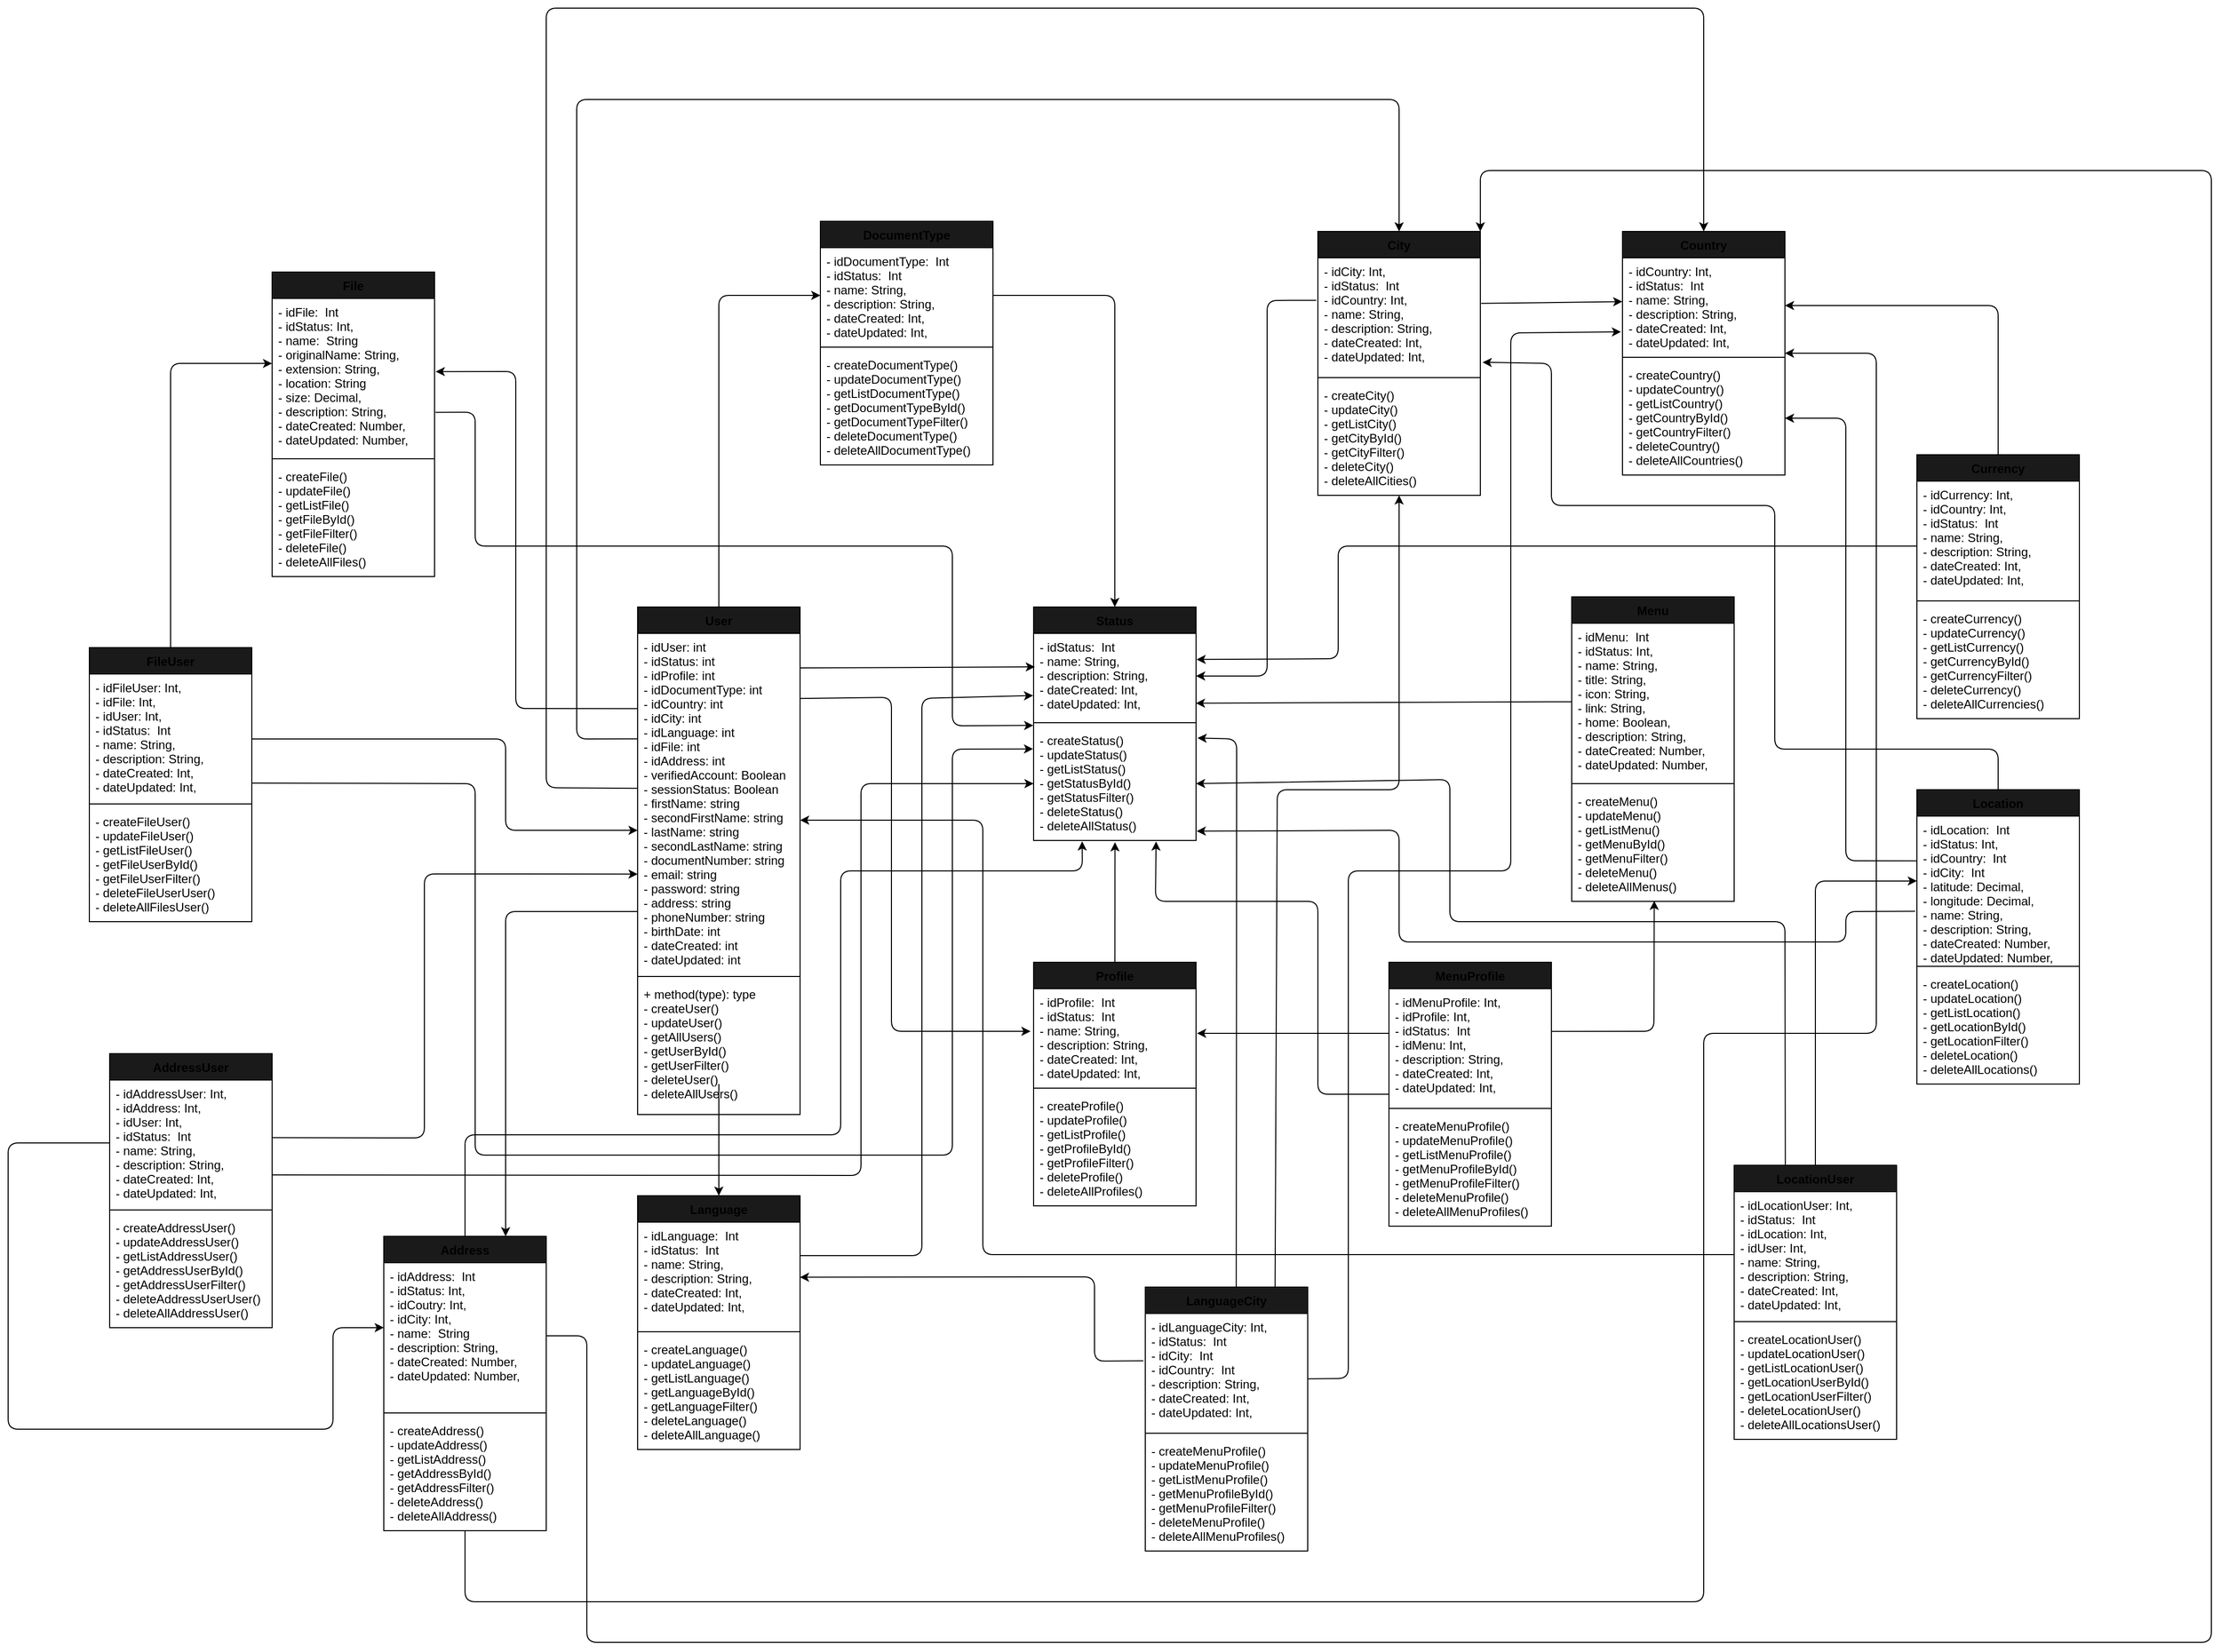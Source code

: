 <mxfile>
    <diagram id="y1vHscILCm9MetW-U-uc" name="Página-1">
        <mxGraphModel dx="20955" dy="-1438" grid="1" gridSize="10" guides="1" tooltips="1" connect="1" arrows="1" fold="0" page="1" pageScale="1" pageWidth="5000" pageHeight="2000" math="0" shadow="0">
            <root>
                <mxCell id="0"/>
                <mxCell id="1" parent="0"/>
                <mxCell id="102" style="edgeStyle=none;html=1;entryX=0;entryY=0.5;entryDx=0;entryDy=0;" parent="1" source="72" target="99" edge="1">
                    <mxGeometry relative="1" as="geometry">
                        <Array as="points">
                            <mxPoint x="-18870" y="2433"/>
                        </Array>
                    </mxGeometry>
                </mxCell>
                <mxCell id="72" value="User" style="swimlane;fontStyle=1;align=center;verticalAlign=top;childLayout=stackLayout;horizontal=1;startSize=26;horizontalStack=0;resizeParent=1;resizeParentMax=0;resizeLast=0;collapsible=1;marginBottom=0;fillColor=#1A1A1A;" parent="1" vertex="1">
                    <mxGeometry x="-18950" y="2740" width="160" height="500" as="geometry">
                        <mxRectangle x="-19770" y="2180" width="70" height="30" as="alternateBounds"/>
                    </mxGeometry>
                </mxCell>
                <mxCell id="73" value="- idUser: int&#10;- idStatus: int&#10;- idProfile: int&#10;- idDocumentType: int&#10;- idCountry: int&#10;- idCity: int&#10;- idLanguage: int&#10;- idFile: int&#10;- idAddress: int&#10;- verifiedAccount: Boolean&#10;- sessionStatus: Boolean&#10;- firstName: string&#10;- secondFirstName: string&#10;- lastName: string&#10;- secondLastName: string&#10;- documentNumber: string&#10;- email: string&#10;- password: string&#10;- address: string&#10;- phoneNumber: string&#10;- birthDate: int&#10;- dateCreated: int&#10;- dateUpdated: int" style="text;strokeColor=none;fillColor=none;align=left;verticalAlign=top;spacingLeft=4;spacingRight=4;overflow=hidden;rotatable=0;points=[[0,0.5],[1,0.5]];portConstraint=eastwest;" parent="72" vertex="1">
                    <mxGeometry y="26" width="160" height="334" as="geometry"/>
                </mxCell>
                <mxCell id="74" value="" style="line;strokeWidth=1;fillColor=none;align=left;verticalAlign=middle;spacingTop=-1;spacingLeft=3;spacingRight=3;rotatable=0;labelPosition=right;points=[];portConstraint=eastwest;strokeColor=inherit;" parent="72" vertex="1">
                    <mxGeometry y="360" width="160" height="8" as="geometry"/>
                </mxCell>
                <mxCell id="75" value="+ method(type): type&#10;- createUser()&#10;- updateUser()&#10;- getAllUsers()&#10;- getUserById()&#10;- getUserFilter()&#10;- deleteUser()&#10;- deleteAllUsers()" style="text;strokeColor=none;fillColor=none;align=left;verticalAlign=top;spacingLeft=4;spacingRight=4;overflow=hidden;rotatable=0;points=[[0,0.5],[1,0.5]];portConstraint=eastwest;" parent="72" vertex="1">
                    <mxGeometry y="368" width="160" height="132" as="geometry"/>
                </mxCell>
                <mxCell id="85" value="Status" style="swimlane;fontStyle=1;align=center;verticalAlign=top;childLayout=stackLayout;horizontal=1;startSize=26;horizontalStack=0;resizeParent=1;resizeParentMax=0;resizeLast=0;collapsible=1;marginBottom=0;fillColor=#1A1A1A;" parent="1" vertex="1">
                    <mxGeometry x="-18560" y="2740" width="160" height="230" as="geometry"/>
                </mxCell>
                <mxCell id="86" value="- idStatus:  Int&#10;- name: String, &#10;- description: String,&#10;- dateCreated: Int, &#10;- dateUpdated: Int," style="text;strokeColor=none;fillColor=none;align=left;verticalAlign=top;spacingLeft=4;spacingRight=4;overflow=hidden;rotatable=0;points=[[0,0.5],[1,0.5]];portConstraint=eastwest;" parent="85" vertex="1">
                    <mxGeometry y="26" width="160" height="84" as="geometry"/>
                </mxCell>
                <mxCell id="87" value="" style="line;strokeWidth=1;fillColor=none;align=left;verticalAlign=middle;spacingTop=-1;spacingLeft=3;spacingRight=3;rotatable=0;labelPosition=right;points=[];portConstraint=eastwest;strokeColor=inherit;" parent="85" vertex="1">
                    <mxGeometry y="110" width="160" height="8" as="geometry"/>
                </mxCell>
                <mxCell id="88" value="- createStatus()&#10;- updateStatus()&#10;- getListStatus()&#10;- getStatusById()&#10;- getStatusFilter()&#10;- deleteStatus()&#10;- deleteAllStatus()" style="text;strokeColor=none;fillColor=none;align=left;verticalAlign=top;spacingLeft=4;spacingRight=4;overflow=hidden;rotatable=0;points=[[0,0.5],[1,0.5]];portConstraint=eastwest;" parent="85" vertex="1">
                    <mxGeometry y="118" width="160" height="112" as="geometry"/>
                </mxCell>
                <mxCell id="91" style="edgeStyle=none;html=1;entryX=0.008;entryY=0.393;entryDx=0;entryDy=0;entryPerimeter=0;" parent="1" target="86" edge="1">
                    <mxGeometry relative="1" as="geometry">
                        <mxPoint x="-18790" y="2800" as="sourcePoint"/>
                        <Array as="points"/>
                    </mxGeometry>
                </mxCell>
                <mxCell id="97" style="edgeStyle=none;html=1;entryX=0.501;entryY=1.016;entryDx=0;entryDy=0;entryPerimeter=0;" parent="1" source="92" target="88" edge="1">
                    <mxGeometry relative="1" as="geometry"/>
                </mxCell>
                <mxCell id="92" value="Profile" style="swimlane;fontStyle=1;align=center;verticalAlign=top;childLayout=stackLayout;horizontal=1;startSize=26;horizontalStack=0;resizeParent=1;resizeParentMax=0;resizeLast=0;collapsible=1;marginBottom=0;fillColor=#1A1A1A;" parent="1" vertex="1">
                    <mxGeometry x="-18560" y="3090" width="160" height="240" as="geometry"/>
                </mxCell>
                <mxCell id="93" value="- idProfile:  Int&#10;- idStatus:  Int&#10;- name: String, &#10;- description: String,&#10;- dateCreated: Int, &#10;- dateUpdated: Int," style="text;strokeColor=none;fillColor=none;align=left;verticalAlign=top;spacingLeft=4;spacingRight=4;overflow=hidden;rotatable=0;points=[[0,0.5],[1,0.5]];portConstraint=eastwest;" parent="92" vertex="1">
                    <mxGeometry y="26" width="160" height="94" as="geometry"/>
                </mxCell>
                <mxCell id="94" value="" style="line;strokeWidth=1;fillColor=none;align=left;verticalAlign=middle;spacingTop=-1;spacingLeft=3;spacingRight=3;rotatable=0;labelPosition=right;points=[];portConstraint=eastwest;strokeColor=inherit;" parent="92" vertex="1">
                    <mxGeometry y="120" width="160" height="8" as="geometry"/>
                </mxCell>
                <mxCell id="95" value="- createProfile()&#10;- updateProfile()&#10;- getListProfile()&#10;- getProfileById()&#10;- getProfileFilter()&#10;- deleteProfile()&#10;- deleteAllProfiles()" style="text;strokeColor=none;fillColor=none;align=left;verticalAlign=top;spacingLeft=4;spacingRight=4;overflow=hidden;rotatable=0;points=[[0,0.5],[1,0.5]];portConstraint=eastwest;" parent="92" vertex="1">
                    <mxGeometry y="128" width="160" height="112" as="geometry"/>
                </mxCell>
                <mxCell id="96" style="edgeStyle=none;html=1;exitX=1;exitY=0.192;exitDx=0;exitDy=0;exitPerimeter=0;" parent="1" source="73" edge="1">
                    <mxGeometry relative="1" as="geometry">
                        <mxPoint x="-18780" y="2830" as="sourcePoint"/>
                        <mxPoint x="-18563" y="3158" as="targetPoint"/>
                        <Array as="points">
                            <mxPoint x="-18700" y="2829"/>
                            <mxPoint x="-18700" y="3158"/>
                        </Array>
                    </mxGeometry>
                </mxCell>
                <mxCell id="98" value="DocumentType" style="swimlane;fontStyle=1;align=center;verticalAlign=top;childLayout=stackLayout;horizontal=1;startSize=26;horizontalStack=0;resizeParent=1;resizeParentMax=0;resizeLast=0;collapsible=1;marginBottom=0;fillColor=#1A1A1A;" parent="1" vertex="1">
                    <mxGeometry x="-18770" y="2360" width="170" height="240" as="geometry"/>
                </mxCell>
                <mxCell id="99" value="- idDocumentType:  Int&#10;- idStatus:  Int&#10;- name: String, &#10;- description: String,&#10;- dateCreated: Int, &#10;- dateUpdated: Int," style="text;strokeColor=none;fillColor=none;align=left;verticalAlign=top;spacingLeft=4;spacingRight=4;overflow=hidden;rotatable=0;points=[[0,0.5],[1,0.5]];portConstraint=eastwest;" parent="98" vertex="1">
                    <mxGeometry y="26" width="170" height="94" as="geometry"/>
                </mxCell>
                <mxCell id="100" value="" style="line;strokeWidth=1;fillColor=none;align=left;verticalAlign=middle;spacingTop=-1;spacingLeft=3;spacingRight=3;rotatable=0;labelPosition=right;points=[];portConstraint=eastwest;strokeColor=inherit;" parent="98" vertex="1">
                    <mxGeometry y="120" width="170" height="8" as="geometry"/>
                </mxCell>
                <mxCell id="101" value="- createDocumentType()&#10;- updateDocumentType()&#10;- getListDocumentType()&#10;- getDocumentTypeById()&#10;- getDocumentTypeFilter()&#10;- deleteDocumentType()&#10;- deleteAllDocumentType()" style="text;strokeColor=none;fillColor=none;align=left;verticalAlign=top;spacingLeft=4;spacingRight=4;overflow=hidden;rotatable=0;points=[[0,0.5],[1,0.5]];portConstraint=eastwest;" parent="98" vertex="1">
                    <mxGeometry y="128" width="170" height="112" as="geometry"/>
                </mxCell>
                <mxCell id="104" style="edgeStyle=none;html=1;exitX=1;exitY=0.5;exitDx=0;exitDy=0;" parent="1" source="99" target="85" edge="1">
                    <mxGeometry relative="1" as="geometry">
                        <Array as="points">
                            <mxPoint x="-18480" y="2433"/>
                        </Array>
                    </mxGeometry>
                </mxCell>
                <mxCell id="105" value="Menu" style="swimlane;fontStyle=1;align=center;verticalAlign=top;childLayout=stackLayout;horizontal=1;startSize=26;horizontalStack=0;resizeParent=1;resizeParentMax=0;resizeLast=0;collapsible=1;marginBottom=0;fillColor=#1A1A1A;" parent="1" vertex="1">
                    <mxGeometry x="-18030" y="2730" width="160" height="300" as="geometry"/>
                </mxCell>
                <mxCell id="106" value="- idMenu:  Int&#10;- idStatus: Int, &#10;- name: String, &#10;- title: String, &#10;- icon: String, &#10;- link: String, &#10;- home: Boolean, &#10;- description: String, &#10;- dateCreated: Number, &#10;- dateUpdated: Number," style="text;strokeColor=none;fillColor=none;align=left;verticalAlign=top;spacingLeft=4;spacingRight=4;overflow=hidden;rotatable=0;points=[[0,0.5],[1,0.5]];portConstraint=eastwest;" parent="105" vertex="1">
                    <mxGeometry y="26" width="160" height="154" as="geometry"/>
                </mxCell>
                <mxCell id="107" value="" style="line;strokeWidth=1;fillColor=none;align=left;verticalAlign=middle;spacingTop=-1;spacingLeft=3;spacingRight=3;rotatable=0;labelPosition=right;points=[];portConstraint=eastwest;strokeColor=inherit;" parent="105" vertex="1">
                    <mxGeometry y="180" width="160" height="8" as="geometry"/>
                </mxCell>
                <mxCell id="108" value="- createMenu() &#10;- updateMenu() &#10;- getListMenu() &#10;- getMenuById() &#10;- getMenuFilter() &#10;- deleteMenu() &#10;- deleteAllMenus()" style="text;strokeColor=none;fillColor=none;align=left;verticalAlign=top;spacingLeft=4;spacingRight=4;overflow=hidden;rotatable=0;points=[[0,0.5],[1,0.5]];portConstraint=eastwest;" parent="105" vertex="1">
                    <mxGeometry y="188" width="160" height="112" as="geometry"/>
                </mxCell>
                <mxCell id="109" style="edgeStyle=none;html=1;entryX=0.999;entryY=0.819;entryDx=0;entryDy=0;entryPerimeter=0;" parent="1" source="106" target="86" edge="1">
                    <mxGeometry relative="1" as="geometry">
                        <mxPoint x="-18390" y="2835" as="targetPoint"/>
                    </mxGeometry>
                </mxCell>
                <mxCell id="197" style="edgeStyle=none;html=1;entryX=0.754;entryY=1.009;entryDx=0;entryDy=0;entryPerimeter=0;" parent="1" source="110" target="88" edge="1">
                    <mxGeometry relative="1" as="geometry">
                        <Array as="points">
                            <mxPoint x="-18280" y="3220"/>
                            <mxPoint x="-18280" y="3030"/>
                            <mxPoint x="-18440" y="3030"/>
                        </Array>
                    </mxGeometry>
                </mxCell>
                <mxCell id="110" value="MenuProfile" style="swimlane;fontStyle=1;align=center;verticalAlign=top;childLayout=stackLayout;horizontal=1;startSize=26;horizontalStack=0;resizeParent=1;resizeParentMax=0;resizeLast=0;collapsible=1;marginBottom=0;fillColor=#1A1A1A;" parent="1" vertex="1">
                    <mxGeometry x="-18210" y="3090" width="160" height="260" as="geometry"/>
                </mxCell>
                <mxCell id="111" value="- idMenuProfile: Int,&#10;- idProfile: Int, &#10;- idStatus:  Int&#10;- idMenu: Int, &#10;- description: String, &#10;- dateCreated: Int, &#10;- dateUpdated: Int," style="text;strokeColor=none;fillColor=none;align=left;verticalAlign=top;spacingLeft=4;spacingRight=4;overflow=hidden;rotatable=0;points=[[0,0.5],[1,0.5]];portConstraint=eastwest;" parent="110" vertex="1">
                    <mxGeometry y="26" width="160" height="114" as="geometry"/>
                </mxCell>
                <mxCell id="112" value="" style="line;strokeWidth=1;fillColor=none;align=left;verticalAlign=middle;spacingTop=-1;spacingLeft=3;spacingRight=3;rotatable=0;labelPosition=right;points=[];portConstraint=eastwest;strokeColor=inherit;" parent="110" vertex="1">
                    <mxGeometry y="140" width="160" height="8" as="geometry"/>
                </mxCell>
                <mxCell id="113" value="- createMenuProfile() &#10;- updateMenuProfile() &#10;- getListMenuProfile() &#10;- getMenuProfileById() &#10;- getMenuProfileFilter() &#10;- deleteMenuProfile() &#10;- deleteAllMenuProfiles()" style="text;strokeColor=none;fillColor=none;align=left;verticalAlign=top;spacingLeft=4;spacingRight=4;overflow=hidden;rotatable=0;points=[[0,0.5],[1,0.5]];portConstraint=eastwest;" parent="110" vertex="1">
                    <mxGeometry y="148" width="160" height="112" as="geometry"/>
                </mxCell>
                <mxCell id="114" style="edgeStyle=none;html=1;entryX=0.508;entryY=0.995;entryDx=0;entryDy=0;entryPerimeter=0;exitX=1.003;exitY=0.369;exitDx=0;exitDy=0;exitPerimeter=0;" parent="1" source="111" target="108" edge="1">
                    <mxGeometry relative="1" as="geometry">
                        <Array as="points">
                            <mxPoint x="-17949" y="3158"/>
                        </Array>
                    </mxGeometry>
                </mxCell>
                <mxCell id="115" style="edgeStyle=none;html=1;entryX=1.006;entryY=0.468;entryDx=0;entryDy=0;entryPerimeter=0;" parent="1" target="93" edge="1">
                    <mxGeometry relative="1" as="geometry">
                        <mxPoint x="-18210" y="3160" as="sourcePoint"/>
                    </mxGeometry>
                </mxCell>
                <mxCell id="116" value="City" style="swimlane;fontStyle=1;align=center;verticalAlign=top;childLayout=stackLayout;horizontal=1;startSize=26;horizontalStack=0;resizeParent=1;resizeParentMax=0;resizeLast=0;collapsible=1;marginBottom=0;fillColor=#1A1A1A;" parent="1" vertex="1">
                    <mxGeometry x="-18280" y="2370" width="160" height="260" as="geometry"/>
                </mxCell>
                <mxCell id="117" value="- idCity: Int, &#10;- idStatus:  Int&#10;- idCountry: Int, &#10;- name: String,&#10;- description: String, &#10;- dateCreated: Int, &#10;- dateUpdated: Int," style="text;strokeColor=none;fillColor=none;align=left;verticalAlign=top;spacingLeft=4;spacingRight=4;overflow=hidden;rotatable=0;points=[[0,0.5],[1,0.5]];portConstraint=eastwest;" parent="116" vertex="1">
                    <mxGeometry y="26" width="160" height="114" as="geometry"/>
                </mxCell>
                <mxCell id="118" value="" style="line;strokeWidth=1;fillColor=none;align=left;verticalAlign=middle;spacingTop=-1;spacingLeft=3;spacingRight=3;rotatable=0;labelPosition=right;points=[];portConstraint=eastwest;strokeColor=inherit;" parent="116" vertex="1">
                    <mxGeometry y="140" width="160" height="8" as="geometry"/>
                </mxCell>
                <mxCell id="119" value="- createCity() &#10;- updateCity() &#10;- getListCity() &#10;- getCityById() &#10;- getCityFilter() &#10;- deleteCity() &#10;- deleteAllCities()" style="text;strokeColor=none;fillColor=none;align=left;verticalAlign=top;spacingLeft=4;spacingRight=4;overflow=hidden;rotatable=0;points=[[0,0.5],[1,0.5]];portConstraint=eastwest;" parent="116" vertex="1">
                    <mxGeometry y="148" width="160" height="112" as="geometry"/>
                </mxCell>
                <mxCell id="120" value="Country" style="swimlane;fontStyle=1;align=center;verticalAlign=top;childLayout=stackLayout;horizontal=1;startSize=26;horizontalStack=0;resizeParent=1;resizeParentMax=0;resizeLast=0;collapsible=1;marginBottom=0;fillColor=#1A1A1A;" parent="1" vertex="1">
                    <mxGeometry x="-17980" y="2370" width="160" height="240" as="geometry"/>
                </mxCell>
                <mxCell id="121" value="- idCountry: Int, &#10;- idStatus:  Int&#10;- name: String,&#10;- description: String, &#10;- dateCreated: Int, &#10;- dateUpdated: Int," style="text;strokeColor=none;fillColor=none;align=left;verticalAlign=top;spacingLeft=4;spacingRight=4;overflow=hidden;rotatable=0;points=[[0,0.5],[1,0.5]];portConstraint=eastwest;" parent="120" vertex="1">
                    <mxGeometry y="26" width="160" height="94" as="geometry"/>
                </mxCell>
                <mxCell id="122" value="" style="line;strokeWidth=1;fillColor=none;align=left;verticalAlign=middle;spacingTop=-1;spacingLeft=3;spacingRight=3;rotatable=0;labelPosition=right;points=[];portConstraint=eastwest;strokeColor=inherit;" parent="120" vertex="1">
                    <mxGeometry y="120" width="160" height="8" as="geometry"/>
                </mxCell>
                <mxCell id="123" value="- createCountry() &#10;- updateCountry() &#10;- getListCountry() &#10;- getCountryById() &#10;- getCountryFilter() &#10;- deleteCountry() &#10;- deleteAllCountries()" style="text;strokeColor=none;fillColor=none;align=left;verticalAlign=top;spacingLeft=4;spacingRight=4;overflow=hidden;rotatable=0;points=[[0,0.5],[1,0.5]];portConstraint=eastwest;" parent="120" vertex="1">
                    <mxGeometry y="128" width="160" height="112" as="geometry"/>
                </mxCell>
                <mxCell id="124" style="edgeStyle=none;html=1;exitX=1.005;exitY=0.394;exitDx=0;exitDy=0;exitPerimeter=0;entryX=-0.001;entryY=0.459;entryDx=0;entryDy=0;entryPerimeter=0;" parent="1" source="117" target="121" edge="1">
                    <mxGeometry relative="1" as="geometry"/>
                </mxCell>
                <mxCell id="125" style="edgeStyle=none;html=1;entryX=1;entryY=0.5;entryDx=0;entryDy=0;exitX=-0.01;exitY=0.367;exitDx=0;exitDy=0;exitPerimeter=0;" parent="1" source="117" target="86" edge="1">
                    <mxGeometry relative="1" as="geometry">
                        <Array as="points">
                            <mxPoint x="-18330" y="2438"/>
                            <mxPoint x="-18330" y="2808"/>
                        </Array>
                    </mxGeometry>
                </mxCell>
                <mxCell id="126" style="edgeStyle=none;html=1;exitX=-0.001;exitY=0.457;exitDx=0;exitDy=0;exitPerimeter=0;" parent="1" source="73" target="120" edge="1">
                    <mxGeometry relative="1" as="geometry">
                        <Array as="points">
                            <mxPoint x="-19040" y="2918"/>
                            <mxPoint x="-19040" y="2150"/>
                            <mxPoint x="-17900" y="2150"/>
                        </Array>
                    </mxGeometry>
                </mxCell>
                <mxCell id="127" style="edgeStyle=none;html=1;exitX=0;exitY=0.311;exitDx=0;exitDy=0;entryX=0.5;entryY=0;entryDx=0;entryDy=0;exitPerimeter=0;" parent="1" source="73" target="116" edge="1">
                    <mxGeometry relative="1" as="geometry">
                        <Array as="points">
                            <mxPoint x="-19010" y="2870"/>
                            <mxPoint x="-19010" y="2240"/>
                            <mxPoint x="-18200" y="2240"/>
                        </Array>
                    </mxGeometry>
                </mxCell>
                <mxCell id="132" style="edgeStyle=none;html=1;entryX=1;entryY=0.5;entryDx=0;entryDy=0;" parent="1" source="128" target="121" edge="1">
                    <mxGeometry relative="1" as="geometry">
                        <Array as="points">
                            <mxPoint x="-17610" y="2443"/>
                        </Array>
                    </mxGeometry>
                </mxCell>
                <mxCell id="128" value="Currency" style="swimlane;fontStyle=1;align=center;verticalAlign=top;childLayout=stackLayout;horizontal=1;startSize=26;horizontalStack=0;resizeParent=1;resizeParentMax=0;resizeLast=0;collapsible=1;marginBottom=0;fillColor=#1A1A1A;" parent="1" vertex="1">
                    <mxGeometry x="-17690" y="2590" width="160" height="260" as="geometry"/>
                </mxCell>
                <mxCell id="129" value="- idCurrency: Int,&#10;- idCountry: Int, &#10;- idStatus:  Int&#10;- name: String,&#10;- description: String, &#10;- dateCreated: Int, &#10;- dateUpdated: Int," style="text;strokeColor=none;fillColor=none;align=left;verticalAlign=top;spacingLeft=4;spacingRight=4;overflow=hidden;rotatable=0;points=[[0,0.5],[1,0.5]];portConstraint=eastwest;" parent="128" vertex="1">
                    <mxGeometry y="26" width="160" height="114" as="geometry"/>
                </mxCell>
                <mxCell id="130" value="" style="line;strokeWidth=1;fillColor=none;align=left;verticalAlign=middle;spacingTop=-1;spacingLeft=3;spacingRight=3;rotatable=0;labelPosition=right;points=[];portConstraint=eastwest;strokeColor=inherit;" parent="128" vertex="1">
                    <mxGeometry y="140" width="160" height="8" as="geometry"/>
                </mxCell>
                <mxCell id="131" value="- createCurrency() &#10;- updateCurrency() &#10;- getListCurrency() &#10;- getCurrencyById() &#10;- getCurrencyFilter() &#10;- deleteCurrency() &#10;- deleteAllCurrencies()" style="text;strokeColor=none;fillColor=none;align=left;verticalAlign=top;spacingLeft=4;spacingRight=4;overflow=hidden;rotatable=0;points=[[0,0.5],[1,0.5]];portConstraint=eastwest;" parent="128" vertex="1">
                    <mxGeometry y="148" width="160" height="112" as="geometry"/>
                </mxCell>
                <mxCell id="133" style="edgeStyle=none;html=1;entryX=1.003;entryY=0.306;entryDx=0;entryDy=0;entryPerimeter=0;exitX=0;exitY=0.561;exitDx=0;exitDy=0;exitPerimeter=0;" parent="1" source="129" target="86" edge="1">
                    <mxGeometry relative="1" as="geometry">
                        <Array as="points">
                            <mxPoint x="-18260" y="2680"/>
                            <mxPoint x="-18260" y="2791"/>
                        </Array>
                    </mxGeometry>
                </mxCell>
                <mxCell id="134" value="Language" style="swimlane;fontStyle=1;align=center;verticalAlign=top;childLayout=stackLayout;horizontal=1;startSize=26;horizontalStack=0;resizeParent=1;resizeParentMax=0;resizeLast=0;collapsible=1;marginBottom=0;fillColor=#1A1A1A;" parent="1" vertex="1">
                    <mxGeometry x="-18950" y="3320" width="160" height="250" as="geometry"/>
                </mxCell>
                <mxCell id="135" value="- idLanguage:  Int&#10;- idStatus:  Int&#10;- name: String, &#10;- description: String,&#10;- dateCreated: Int, &#10;- dateUpdated: Int," style="text;strokeColor=none;fillColor=none;align=left;verticalAlign=top;spacingLeft=4;spacingRight=4;overflow=hidden;rotatable=0;points=[[0,0.5],[1,0.5]];portConstraint=eastwest;" parent="134" vertex="1">
                    <mxGeometry y="26" width="160" height="104" as="geometry"/>
                </mxCell>
                <mxCell id="136" value="" style="line;strokeWidth=1;fillColor=none;align=left;verticalAlign=middle;spacingTop=-1;spacingLeft=3;spacingRight=3;rotatable=0;labelPosition=right;points=[];portConstraint=eastwest;strokeColor=inherit;" parent="134" vertex="1">
                    <mxGeometry y="130" width="160" height="8" as="geometry"/>
                </mxCell>
                <mxCell id="137" value="- createLanguage()&#10;- updateLanguage()&#10;- getListLanguage()&#10;- getLanguageById()&#10;- getLanguageFilter()&#10;- deleteLanguage()&#10;- deleteAllLanguage()" style="text;strokeColor=none;fillColor=none;align=left;verticalAlign=top;spacingLeft=4;spacingRight=4;overflow=hidden;rotatable=0;points=[[0,0.5],[1,0.5]];portConstraint=eastwest;" parent="134" vertex="1">
                    <mxGeometry y="138" width="160" height="112" as="geometry"/>
                </mxCell>
                <mxCell id="138" style="edgeStyle=none;html=1;" parent="1" target="134" edge="1">
                    <mxGeometry relative="1" as="geometry">
                        <mxPoint x="-18870" y="3210" as="sourcePoint"/>
                    </mxGeometry>
                </mxCell>
                <mxCell id="139" style="edgeStyle=none;html=1;entryX=-0.003;entryY=0.729;entryDx=0;entryDy=0;entryPerimeter=0;exitX=0.999;exitY=0.317;exitDx=0;exitDy=0;exitPerimeter=0;" parent="1" source="135" target="86" edge="1">
                    <mxGeometry relative="1" as="geometry">
                        <mxPoint x="-18790" y="3380" as="sourcePoint"/>
                        <Array as="points">
                            <mxPoint x="-18670" y="3379"/>
                            <mxPoint x="-18670" y="2830"/>
                        </Array>
                    </mxGeometry>
                </mxCell>
                <mxCell id="147" style="edgeStyle=none;html=1;entryX=1.009;entryY=0.099;entryDx=0;entryDy=0;entryPerimeter=0;exitX=0.56;exitY=0;exitDx=0;exitDy=0;exitPerimeter=0;" parent="1" source="143" target="88" edge="1">
                    <mxGeometry relative="1" as="geometry">
                        <Array as="points">
                            <mxPoint x="-18360" y="2870"/>
                        </Array>
                    </mxGeometry>
                </mxCell>
                <mxCell id="143" value="LanguageCity" style="swimlane;fontStyle=1;align=center;verticalAlign=top;childLayout=stackLayout;horizontal=1;startSize=26;horizontalStack=0;resizeParent=1;resizeParentMax=0;resizeLast=0;collapsible=1;marginBottom=0;fillColor=#1A1A1A;" parent="1" vertex="1">
                    <mxGeometry x="-18450" y="3410" width="160" height="260" as="geometry"/>
                </mxCell>
                <mxCell id="144" value="- idLanguageCity: Int, &#10;- idStatus:  Int&#10;- idCity:  Int&#10;- idCountry:  Int&#10;- description: String, &#10;- dateCreated: Int, &#10;- dateUpdated: Int," style="text;strokeColor=none;fillColor=none;align=left;verticalAlign=top;spacingLeft=4;spacingRight=4;overflow=hidden;rotatable=0;points=[[0,0.5],[1,0.5]];portConstraint=eastwest;" parent="143" vertex="1">
                    <mxGeometry y="26" width="160" height="114" as="geometry"/>
                </mxCell>
                <mxCell id="145" value="" style="line;strokeWidth=1;fillColor=none;align=left;verticalAlign=middle;spacingTop=-1;spacingLeft=3;spacingRight=3;rotatable=0;labelPosition=right;points=[];portConstraint=eastwest;strokeColor=inherit;" parent="143" vertex="1">
                    <mxGeometry y="140" width="160" height="8" as="geometry"/>
                </mxCell>
                <mxCell id="146" value="- createMenuProfile() &#10;- updateMenuProfile() &#10;- getListMenuProfile() &#10;- getMenuProfileById() &#10;- getMenuProfileFilter() &#10;- deleteMenuProfile() &#10;- deleteAllMenuProfiles()" style="text;strokeColor=none;fillColor=none;align=left;verticalAlign=top;spacingLeft=4;spacingRight=4;overflow=hidden;rotatable=0;points=[[0,0.5],[1,0.5]];portConstraint=eastwest;" parent="143" vertex="1">
                    <mxGeometry y="148" width="160" height="112" as="geometry"/>
                </mxCell>
                <mxCell id="148" style="edgeStyle=none;html=1;exitX=0.799;exitY=0.001;exitDx=0;exitDy=0;exitPerimeter=0;" parent="1" source="143" target="119" edge="1">
                    <mxGeometry relative="1" as="geometry">
                        <Array as="points">
                            <mxPoint x="-18320" y="2920"/>
                            <mxPoint x="-18200" y="2920"/>
                        </Array>
                    </mxGeometry>
                </mxCell>
                <mxCell id="149" style="edgeStyle=none;html=1;entryX=0.999;entryY=0.522;entryDx=0;entryDy=0;entryPerimeter=0;exitX=-0.012;exitY=0.409;exitDx=0;exitDy=0;exitPerimeter=0;" parent="1" source="144" target="135" edge="1">
                    <mxGeometry relative="1" as="geometry">
                        <Array as="points">
                            <mxPoint x="-18500" y="3483"/>
                            <mxPoint x="-18500" y="3400"/>
                        </Array>
                    </mxGeometry>
                </mxCell>
                <mxCell id="150" style="edgeStyle=none;html=1;entryX=-0.009;entryY=0.776;entryDx=0;entryDy=0;entryPerimeter=0;exitX=1.001;exitY=0.565;exitDx=0;exitDy=0;exitPerimeter=0;" parent="1" source="144" target="121" edge="1">
                    <mxGeometry relative="1" as="geometry">
                        <Array as="points">
                            <mxPoint x="-18250" y="3500"/>
                            <mxPoint x="-18250" y="3000"/>
                            <mxPoint x="-18090" y="3000"/>
                            <mxPoint x="-18090" y="2470"/>
                        </Array>
                    </mxGeometry>
                </mxCell>
                <mxCell id="163" style="edgeStyle=none;html=1;entryX=1;entryY=0.5;entryDx=0;entryDy=0;exitX=0;exitY=0.306;exitDx=0;exitDy=0;exitPerimeter=0;" parent="1" source="152" target="123" edge="1">
                    <mxGeometry relative="1" as="geometry">
                        <mxPoint x="-17700" y="2990" as="sourcePoint"/>
                        <Array as="points">
                            <mxPoint x="-17760" y="2990"/>
                            <mxPoint x="-17760" y="2554"/>
                        </Array>
                    </mxGeometry>
                </mxCell>
                <mxCell id="151" value="Location" style="swimlane;fontStyle=1;align=center;verticalAlign=top;childLayout=stackLayout;horizontal=1;startSize=26;horizontalStack=0;resizeParent=1;resizeParentMax=0;resizeLast=0;collapsible=1;marginBottom=0;fillColor=#1A1A1A;" parent="1" vertex="1">
                    <mxGeometry x="-17690" y="2920" width="160" height="290" as="geometry"/>
                </mxCell>
                <mxCell id="152" value="- idLocation:  Int&#10;- idStatus: Int, &#10;- idCountry:  Int&#10;- idCity:  Int&#10;- latitude: Decimal, &#10;- longitude: Decimal, &#10;- name: String,&#10;- description: String, &#10;- dateCreated: Number, &#10;- dateUpdated: Number," style="text;strokeColor=none;fillColor=none;align=left;verticalAlign=top;spacingLeft=4;spacingRight=4;overflow=hidden;rotatable=0;points=[[0,0.5],[1,0.5]];portConstraint=eastwest;" parent="151" vertex="1">
                    <mxGeometry y="26" width="160" height="144" as="geometry"/>
                </mxCell>
                <mxCell id="153" value="" style="line;strokeWidth=1;fillColor=none;align=left;verticalAlign=middle;spacingTop=-1;spacingLeft=3;spacingRight=3;rotatable=0;labelPosition=right;points=[];portConstraint=eastwest;strokeColor=inherit;" parent="151" vertex="1">
                    <mxGeometry y="170" width="160" height="8" as="geometry"/>
                </mxCell>
                <mxCell id="154" value="- createLocation() &#10;- updateLocation() &#10;- getListLocation() &#10;- getLocationById() &#10;- getLocationFilter() &#10;- deleteLocation() &#10;- deleteAllLocations()" style="text;strokeColor=none;fillColor=none;align=left;verticalAlign=top;spacingLeft=4;spacingRight=4;overflow=hidden;rotatable=0;points=[[0,0.5],[1,0.5]];portConstraint=eastwest;" parent="151" vertex="1">
                    <mxGeometry y="178" width="160" height="112" as="geometry"/>
                </mxCell>
                <mxCell id="155" value="LocationUser" style="swimlane;fontStyle=1;align=center;verticalAlign=top;childLayout=stackLayout;horizontal=1;startSize=26;horizontalStack=0;resizeParent=1;resizeParentMax=0;resizeLast=0;collapsible=1;marginBottom=0;fillColor=#1A1A1A;" parent="1" vertex="1">
                    <mxGeometry x="-17870" y="3290" width="160" height="270" as="geometry"/>
                </mxCell>
                <mxCell id="156" value="- idLocationUser: Int,&#10;- idStatus:  Int&#10;- idLocation: Int,&#10;- idUser: Int, &#10;- name: String,&#10;- description: String,&#10;- dateCreated: Int, &#10;- dateUpdated: Int," style="text;strokeColor=none;fillColor=none;align=left;verticalAlign=top;spacingLeft=4;spacingRight=4;overflow=hidden;rotatable=0;points=[[0,0.5],[1,0.5]];portConstraint=eastwest;" parent="155" vertex="1">
                    <mxGeometry y="26" width="160" height="124" as="geometry"/>
                </mxCell>
                <mxCell id="157" value="" style="line;strokeWidth=1;fillColor=none;align=left;verticalAlign=middle;spacingTop=-1;spacingLeft=3;spacingRight=3;rotatable=0;labelPosition=right;points=[];portConstraint=eastwest;strokeColor=inherit;" parent="155" vertex="1">
                    <mxGeometry y="150" width="160" height="8" as="geometry"/>
                </mxCell>
                <mxCell id="158" value="- createLocationUser() &#10;- updateLocationUser() &#10;- getListLocationUser() &#10;- getLocationUserById() &#10;- getLocationUserFilter() &#10;- deleteLocationUser() &#10;- deleteAllLocationsUser()" style="text;strokeColor=none;fillColor=none;align=left;verticalAlign=top;spacingLeft=4;spacingRight=4;overflow=hidden;rotatable=0;points=[[0,0.5],[1,0.5]];portConstraint=eastwest;" parent="155" vertex="1">
                    <mxGeometry y="158" width="160" height="112" as="geometry"/>
                </mxCell>
                <mxCell id="159" style="edgeStyle=none;html=1;entryX=0;entryY=0.444;entryDx=0;entryDy=0;entryPerimeter=0;" parent="1" target="152" edge="1">
                    <mxGeometry relative="1" as="geometry">
                        <mxPoint x="-17790" y="3290" as="sourcePoint"/>
                        <Array as="points">
                            <mxPoint x="-17790" y="3010"/>
                        </Array>
                    </mxGeometry>
                </mxCell>
                <mxCell id="160" style="edgeStyle=none;html=1;entryX=1;entryY=0.551;entryDx=0;entryDy=0;entryPerimeter=0;" parent="1" source="156" target="73" edge="1">
                    <mxGeometry relative="1" as="geometry">
                        <Array as="points">
                            <mxPoint x="-18610" y="3378"/>
                            <mxPoint x="-18610" y="2950"/>
                        </Array>
                    </mxGeometry>
                </mxCell>
                <mxCell id="162" style="edgeStyle=none;html=1;entryX=1;entryY=0.5;entryDx=0;entryDy=0;exitX=0.315;exitY=0.002;exitDx=0;exitDy=0;exitPerimeter=0;" parent="1" source="155" target="88" edge="1">
                    <mxGeometry relative="1" as="geometry">
                        <Array as="points">
                            <mxPoint x="-17820" y="3050"/>
                            <mxPoint x="-18150" y="3050"/>
                            <mxPoint x="-18150" y="2910"/>
                        </Array>
                    </mxGeometry>
                </mxCell>
                <mxCell id="164" style="edgeStyle=none;html=1;entryX=1.014;entryY=0.903;entryDx=0;entryDy=0;exitX=0.5;exitY=0;exitDx=0;exitDy=0;entryPerimeter=0;" parent="1" source="151" target="117" edge="1">
                    <mxGeometry relative="1" as="geometry">
                        <Array as="points">
                            <mxPoint x="-17610" y="2880"/>
                            <mxPoint x="-17830" y="2880"/>
                            <mxPoint x="-17830" y="2640"/>
                            <mxPoint x="-18050" y="2640"/>
                            <mxPoint x="-18050" y="2500"/>
                        </Array>
                    </mxGeometry>
                </mxCell>
                <mxCell id="165" style="edgeStyle=none;html=1;exitX=-0.011;exitY=0.651;exitDx=0;exitDy=0;entryX=1.004;entryY=0.918;entryDx=0;entryDy=0;entryPerimeter=0;exitPerimeter=0;" parent="1" source="152" target="88" edge="1">
                    <mxGeometry relative="1" as="geometry">
                        <Array as="points">
                            <mxPoint x="-17760" y="3040"/>
                            <mxPoint x="-17760" y="3070"/>
                            <mxPoint x="-18200" y="3070"/>
                            <mxPoint x="-18200" y="2960"/>
                        </Array>
                    </mxGeometry>
                </mxCell>
                <mxCell id="166" value="File" style="swimlane;fontStyle=1;align=center;verticalAlign=top;childLayout=stackLayout;horizontal=1;startSize=26;horizontalStack=0;resizeParent=1;resizeParentMax=0;resizeLast=0;collapsible=1;marginBottom=0;fillColor=#1A1A1A;" parent="1" vertex="1">
                    <mxGeometry x="-19310" y="2410" width="160" height="300" as="geometry"/>
                </mxCell>
                <mxCell id="167" value="- idFile:  Int&#10;- idStatus: Int, &#10;- name:  String&#10;- originalName: String,&#10;- extension: String,&#10;- location: String&#10;- size: Decimal,&#10;- description: String, &#10;- dateCreated: Number, &#10;- dateUpdated: Number," style="text;strokeColor=none;fillColor=none;align=left;verticalAlign=top;spacingLeft=4;spacingRight=4;overflow=hidden;rotatable=0;points=[[0,0.5],[1,0.5]];portConstraint=eastwest;" parent="166" vertex="1">
                    <mxGeometry y="26" width="160" height="154" as="geometry"/>
                </mxCell>
                <mxCell id="168" value="" style="line;strokeWidth=1;fillColor=none;align=left;verticalAlign=middle;spacingTop=-1;spacingLeft=3;spacingRight=3;rotatable=0;labelPosition=right;points=[];portConstraint=eastwest;strokeColor=inherit;" parent="166" vertex="1">
                    <mxGeometry y="180" width="160" height="8" as="geometry"/>
                </mxCell>
                <mxCell id="169" value="- createFile() &#10;- updateFile() &#10;- getListFile() &#10;- getFileById() &#10;- getFileFilter() &#10;- deleteFile() &#10;- deleteAllFiles()" style="text;strokeColor=none;fillColor=none;align=left;verticalAlign=top;spacingLeft=4;spacingRight=4;overflow=hidden;rotatable=0;points=[[0,0.5],[1,0.5]];portConstraint=eastwest;" parent="166" vertex="1">
                    <mxGeometry y="188" width="160" height="112" as="geometry"/>
                </mxCell>
                <mxCell id="170" value="FileUser" style="swimlane;fontStyle=1;align=center;verticalAlign=top;childLayout=stackLayout;horizontal=1;startSize=26;horizontalStack=0;resizeParent=1;resizeParentMax=0;resizeLast=0;collapsible=1;marginBottom=0;fillColor=#1A1A1A;" parent="1" vertex="1">
                    <mxGeometry x="-19490" y="2780" width="160" height="270" as="geometry"/>
                </mxCell>
                <mxCell id="171" value="- idFileUser: Int,&#10;- idFile: Int,&#10;- idUser: Int, &#10;- idStatus:  Int&#10;- name: String,&#10;- description: String,&#10;- dateCreated: Int, &#10;- dateUpdated: Int," style="text;strokeColor=none;fillColor=none;align=left;verticalAlign=top;spacingLeft=4;spacingRight=4;overflow=hidden;rotatable=0;points=[[0,0.5],[1,0.5]];portConstraint=eastwest;" parent="170" vertex="1">
                    <mxGeometry y="26" width="160" height="124" as="geometry"/>
                </mxCell>
                <mxCell id="172" value="" style="line;strokeWidth=1;fillColor=none;align=left;verticalAlign=middle;spacingTop=-1;spacingLeft=3;spacingRight=3;rotatable=0;labelPosition=right;points=[];portConstraint=eastwest;strokeColor=inherit;" parent="170" vertex="1">
                    <mxGeometry y="150" width="160" height="8" as="geometry"/>
                </mxCell>
                <mxCell id="173" value="- createFileUser() &#10;- updateFileUser() &#10;- getListFileUser() &#10;- getFileUserById() &#10;- getFileUserFilter() &#10;- deleteFileUserUser() &#10;- deleteAllFilesUser()" style="text;strokeColor=none;fillColor=none;align=left;verticalAlign=top;spacingLeft=4;spacingRight=4;overflow=hidden;rotatable=0;points=[[0,0.5],[1,0.5]];portConstraint=eastwest;" parent="170" vertex="1">
                    <mxGeometry y="158" width="160" height="112" as="geometry"/>
                </mxCell>
                <mxCell id="174" style="edgeStyle=none;html=1;entryX=0;entryY=0.416;entryDx=0;entryDy=0;entryPerimeter=0;" parent="1" target="167" edge="1">
                    <mxGeometry relative="1" as="geometry">
                        <mxPoint x="-19410" y="2780" as="sourcePoint"/>
                        <Array as="points">
                            <mxPoint x="-19410" y="2500"/>
                        </Array>
                    </mxGeometry>
                </mxCell>
                <mxCell id="176" style="edgeStyle=none;html=1;entryX=1.007;entryY=0.468;entryDx=0;entryDy=0;entryPerimeter=0;exitX=0;exitY=0.222;exitDx=0;exitDy=0;exitPerimeter=0;" parent="1" source="73" target="167" edge="1">
                    <mxGeometry relative="1" as="geometry">
                        <Array as="points">
                            <mxPoint x="-19070" y="2840"/>
                            <mxPoint x="-19070" y="2508"/>
                        </Array>
                        <mxPoint x="-18960" y="2840" as="sourcePoint"/>
                    </mxGeometry>
                </mxCell>
                <mxCell id="175" style="edgeStyle=none;html=1;entryX=0;entryY=0.581;entryDx=0;entryDy=0;entryPerimeter=0;" parent="1" target="73" edge="1">
                    <mxGeometry relative="1" as="geometry">
                        <Array as="points">
                            <mxPoint x="-19080" y="2870"/>
                            <mxPoint x="-19080" y="2960"/>
                        </Array>
                        <mxPoint x="-19330" y="2870" as="sourcePoint"/>
                    </mxGeometry>
                </mxCell>
                <mxCell id="177" style="edgeStyle=none;html=1;entryX=-0.002;entryY=-0.012;entryDx=0;entryDy=0;entryPerimeter=0;exitX=1.005;exitY=0.729;exitDx=0;exitDy=0;exitPerimeter=0;" parent="1" source="167" target="88" edge="1">
                    <mxGeometry relative="1" as="geometry">
                        <Array as="points">
                            <mxPoint x="-19110" y="2548"/>
                            <mxPoint x="-19110" y="2680"/>
                            <mxPoint x="-18640" y="2680"/>
                            <mxPoint x="-18640" y="2857"/>
                        </Array>
                    </mxGeometry>
                </mxCell>
                <mxCell id="178" style="edgeStyle=none;html=1;entryX=-0.003;entryY=0.195;entryDx=0;entryDy=0;exitX=1.001;exitY=0.867;exitDx=0;exitDy=0;exitPerimeter=0;entryPerimeter=0;" parent="1" source="171" target="88" edge="1">
                    <mxGeometry relative="1" as="geometry">
                        <Array as="points">
                            <mxPoint x="-19110" y="2914"/>
                            <mxPoint x="-19110" y="3280"/>
                            <mxPoint x="-18640" y="3280"/>
                            <mxPoint x="-18640" y="2880"/>
                        </Array>
                    </mxGeometry>
                </mxCell>
                <mxCell id="195" style="edgeStyle=none;html=1;exitX=1;exitY=0.5;exitDx=0;exitDy=0;entryX=1;entryY=0;entryDx=0;entryDy=0;" parent="1" source="182" target="116" edge="1">
                    <mxGeometry relative="1" as="geometry">
                        <Array as="points">
                            <mxPoint x="-19000" y="3458"/>
                            <mxPoint x="-19000" y="3760"/>
                            <mxPoint x="-17400" y="3760"/>
                            <mxPoint x="-17400" y="2310"/>
                            <mxPoint x="-18120" y="2310"/>
                        </Array>
                    </mxGeometry>
                </mxCell>
                <mxCell id="196" style="edgeStyle=none;html=1;" parent="1" source="181" target="120" edge="1">
                    <mxGeometry relative="1" as="geometry">
                        <Array as="points">
                            <mxPoint x="-19120" y="3720"/>
                            <mxPoint x="-17900" y="3720"/>
                            <mxPoint x="-17900" y="3160"/>
                            <mxPoint x="-17730" y="3160"/>
                            <mxPoint x="-17730" y="2490"/>
                        </Array>
                    </mxGeometry>
                </mxCell>
                <mxCell id="181" value="Address" style="swimlane;fontStyle=1;align=center;verticalAlign=top;childLayout=stackLayout;horizontal=1;startSize=26;horizontalStack=0;resizeParent=1;resizeParentMax=0;resizeLast=0;collapsible=1;marginBottom=0;fillColor=#1A1A1A;" parent="1" vertex="1">
                    <mxGeometry x="-19200" y="3360" width="160" height="290" as="geometry"/>
                </mxCell>
                <mxCell id="182" value="- idAddress:  Int&#10;- idStatus: Int, &#10;- idCoutry: Int,&#10;- idCity: Int,&#10;- name:  String&#10;- description: String,&#10;- dateCreated: Number, &#10;- dateUpdated: Number," style="text;strokeColor=none;fillColor=none;align=left;verticalAlign=top;spacingLeft=4;spacingRight=4;overflow=hidden;rotatable=0;points=[[0,0.5],[1,0.5]];portConstraint=eastwest;" parent="181" vertex="1">
                    <mxGeometry y="26" width="160" height="144" as="geometry"/>
                </mxCell>
                <mxCell id="183" value="" style="line;strokeWidth=1;fillColor=none;align=left;verticalAlign=middle;spacingTop=-1;spacingLeft=3;spacingRight=3;rotatable=0;labelPosition=right;points=[];portConstraint=eastwest;strokeColor=inherit;" parent="181" vertex="1">
                    <mxGeometry y="170" width="160" height="8" as="geometry"/>
                </mxCell>
                <mxCell id="184" value="- createAddress() &#10;- updateAddress() &#10;- getListAddress() &#10;- getAddressById() &#10;- getAddressFilter() &#10;- deleteAddress() &#10;- deleteAllAddress()" style="text;strokeColor=none;fillColor=none;align=left;verticalAlign=top;spacingLeft=4;spacingRight=4;overflow=hidden;rotatable=0;points=[[0,0.5],[1,0.5]];portConstraint=eastwest;" parent="181" vertex="1">
                    <mxGeometry y="178" width="160" height="112" as="geometry"/>
                </mxCell>
                <mxCell id="185" value="AddressUser" style="swimlane;fontStyle=1;align=center;verticalAlign=top;childLayout=stackLayout;horizontal=1;startSize=26;horizontalStack=0;resizeParent=1;resizeParentMax=0;resizeLast=0;collapsible=1;marginBottom=0;fillColor=#1A1A1A;" parent="1" vertex="1">
                    <mxGeometry x="-19470" y="3180" width="160" height="270" as="geometry"/>
                </mxCell>
                <mxCell id="186" value="- idAddressUser: Int,&#10;- idAddress: Int,&#10;- idUser: Int, &#10;- idStatus:  Int&#10;- name: String,&#10;- description: String,&#10;- dateCreated: Int, &#10;- dateUpdated: Int," style="text;strokeColor=none;fillColor=none;align=left;verticalAlign=top;spacingLeft=4;spacingRight=4;overflow=hidden;rotatable=0;points=[[0,0.5],[1,0.5]];portConstraint=eastwest;" parent="185" vertex="1">
                    <mxGeometry y="26" width="160" height="124" as="geometry"/>
                </mxCell>
                <mxCell id="187" value="" style="line;strokeWidth=1;fillColor=none;align=left;verticalAlign=middle;spacingTop=-1;spacingLeft=3;spacingRight=3;rotatable=0;labelPosition=right;points=[];portConstraint=eastwest;strokeColor=inherit;" parent="185" vertex="1">
                    <mxGeometry y="150" width="160" height="8" as="geometry"/>
                </mxCell>
                <mxCell id="188" value="- createAddressUser() &#10;- updateAddressUser() &#10;- getListAddressUser() &#10;- getAddressUserById() &#10;- getAddressUserFilter() &#10;- deleteAddressUserUser() &#10;- deleteAllAddressUser()" style="text;strokeColor=none;fillColor=none;align=left;verticalAlign=top;spacingLeft=4;spacingRight=4;overflow=hidden;rotatable=0;points=[[0,0.5],[1,0.5]];portConstraint=eastwest;" parent="185" vertex="1">
                    <mxGeometry y="158" width="160" height="112" as="geometry"/>
                </mxCell>
                <mxCell id="189" style="edgeStyle=none;html=1;entryX=0;entryY=0.444;entryDx=0;entryDy=0;entryPerimeter=0;exitX=0;exitY=0.5;exitDx=0;exitDy=0;" parent="1" source="186" target="182" edge="1">
                    <mxGeometry relative="1" as="geometry">
                        <mxPoint x="-19472" y="3270" as="sourcePoint"/>
                        <Array as="points">
                            <mxPoint x="-19570" y="3268"/>
                            <mxPoint x="-19570" y="3450"/>
                            <mxPoint x="-19570" y="3550"/>
                            <mxPoint x="-19250" y="3550"/>
                            <mxPoint x="-19250" y="3450"/>
                        </Array>
                    </mxGeometry>
                </mxCell>
                <mxCell id="190" style="edgeStyle=none;html=1;entryX=0;entryY=0.71;entryDx=0;entryDy=0;entryPerimeter=0;exitX=1.001;exitY=0.458;exitDx=0;exitDy=0;exitPerimeter=0;" parent="1" source="186" target="73" edge="1">
                    <mxGeometry relative="1" as="geometry">
                        <Array as="points">
                            <mxPoint x="-19160" y="3263"/>
                            <mxPoint x="-19160" y="3003"/>
                        </Array>
                    </mxGeometry>
                </mxCell>
                <mxCell id="191" style="edgeStyle=none;html=1;entryX=0;entryY=0.5;entryDx=0;entryDy=0;exitX=1.002;exitY=0.754;exitDx=0;exitDy=0;exitPerimeter=0;" parent="1" source="186" target="88" edge="1">
                    <mxGeometry relative="1" as="geometry">
                        <Array as="points">
                            <mxPoint x="-18730" y="3300"/>
                            <mxPoint x="-18730" y="2914"/>
                        </Array>
                        <mxPoint x="-19300" y="3300" as="sourcePoint"/>
                    </mxGeometry>
                </mxCell>
                <mxCell id="192" style="edgeStyle=none;html=1;entryX=0.299;entryY=1.008;entryDx=0;entryDy=0;entryPerimeter=0;exitX=0.5;exitY=0;exitDx=0;exitDy=0;" parent="1" source="181" target="88" edge="1">
                    <mxGeometry relative="1" as="geometry">
                        <Array as="points">
                            <mxPoint x="-19120" y="3260"/>
                            <mxPoint x="-18750" y="3260"/>
                            <mxPoint x="-18750" y="3000"/>
                            <mxPoint x="-18512" y="3000"/>
                        </Array>
                    </mxGeometry>
                </mxCell>
                <mxCell id="194" style="edgeStyle=none;html=1;entryX=0.75;entryY=0;entryDx=0;entryDy=0;" parent="1" target="181" edge="1">
                    <mxGeometry relative="1" as="geometry">
                        <mxPoint x="-18950" y="3040" as="sourcePoint"/>
                        <Array as="points">
                            <mxPoint x="-19080" y="3040"/>
                        </Array>
                    </mxGeometry>
                </mxCell>
            </root>
        </mxGraphModel>
    </diagram>
</mxfile>